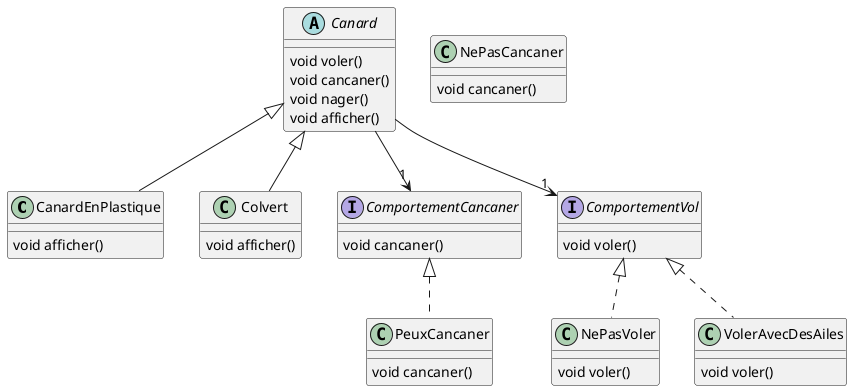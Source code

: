 @startuml

' definitions
' -----------

' package "app"
class CanardEnPlastique
class Colvert
abstract Canard
' end package

' package "imp"
class PeuxCancaner
class NePasCancaner
interface ComportementCancaner
class NePasVoler
interface ComportementVol
class VolerAvecDesAiles
' end package

' content
' -------

' NePasCancaner:
NePasCancaner : void cancaner()

' Colvert:
Canard <|-- Colvert
Colvert : void afficher()

' VolerAvecDesAiles:
ComportementVol <|.. VolerAvecDesAiles
VolerAvecDesAiles : void voler()

' ComportementCancaner:
ComportementCancaner : void cancaner()

' Canard:
Canard --> "1" ComportementVol
Canard --> "1" ComportementCancaner
Canard : void voler()
Canard : void cancaner()
Canard : void nager()
Canard : void afficher()

' PeuxCancaner:
ComportementCancaner <|.. PeuxCancaner
PeuxCancaner : void cancaner()

' CanardEnPlastique:
Canard <|-- CanardEnPlastique
CanardEnPlastique : void afficher()

' NePasVoler:
ComportementVol <|.. NePasVoler
NePasVoler : void voler()

' ComportementVol:
ComportementVol : void voler()

@enduml

@startuml

' definitions
' -----------

' package "Metier"
class Menu
class Chevalier
class Troll
class Roi
class Reine
abstract Personnages
' end package

' package "ComportementArme"
class ComportementEpee
class ComportementArc
class ComportementPoignard
' end package

' package "Comportement"
interface ComportementArme
' end package

' content
' -------

' ComportementPoignard:
ComportementArme <|.. ComportementPoignard
ComportementPoignard : void utiliserArme()

' Troll:
Personnages <|-- Troll

' ComportementArc:
ComportementArme <|.. ComportementArc
ComportementArc : void utiliserArme()

' ComportementArme:
ComportementArme : void utiliserArme()

' ComportementEpee:
ComportementArme <|.. ComportementEpee
ComportementEpee : void utiliserArme()

' Personnages:
Personnages --> "1" ComportementArme
Personnages : void Combattre()
Personnages : void setArme(ComportementArme)

' Menu:
Menu : void main(String)

' Roi:
Personnages <|-- Roi

' Reine:
Personnages <|-- Reine

' Chevalier:
Personnages <|-- Chevalier

@enduml

